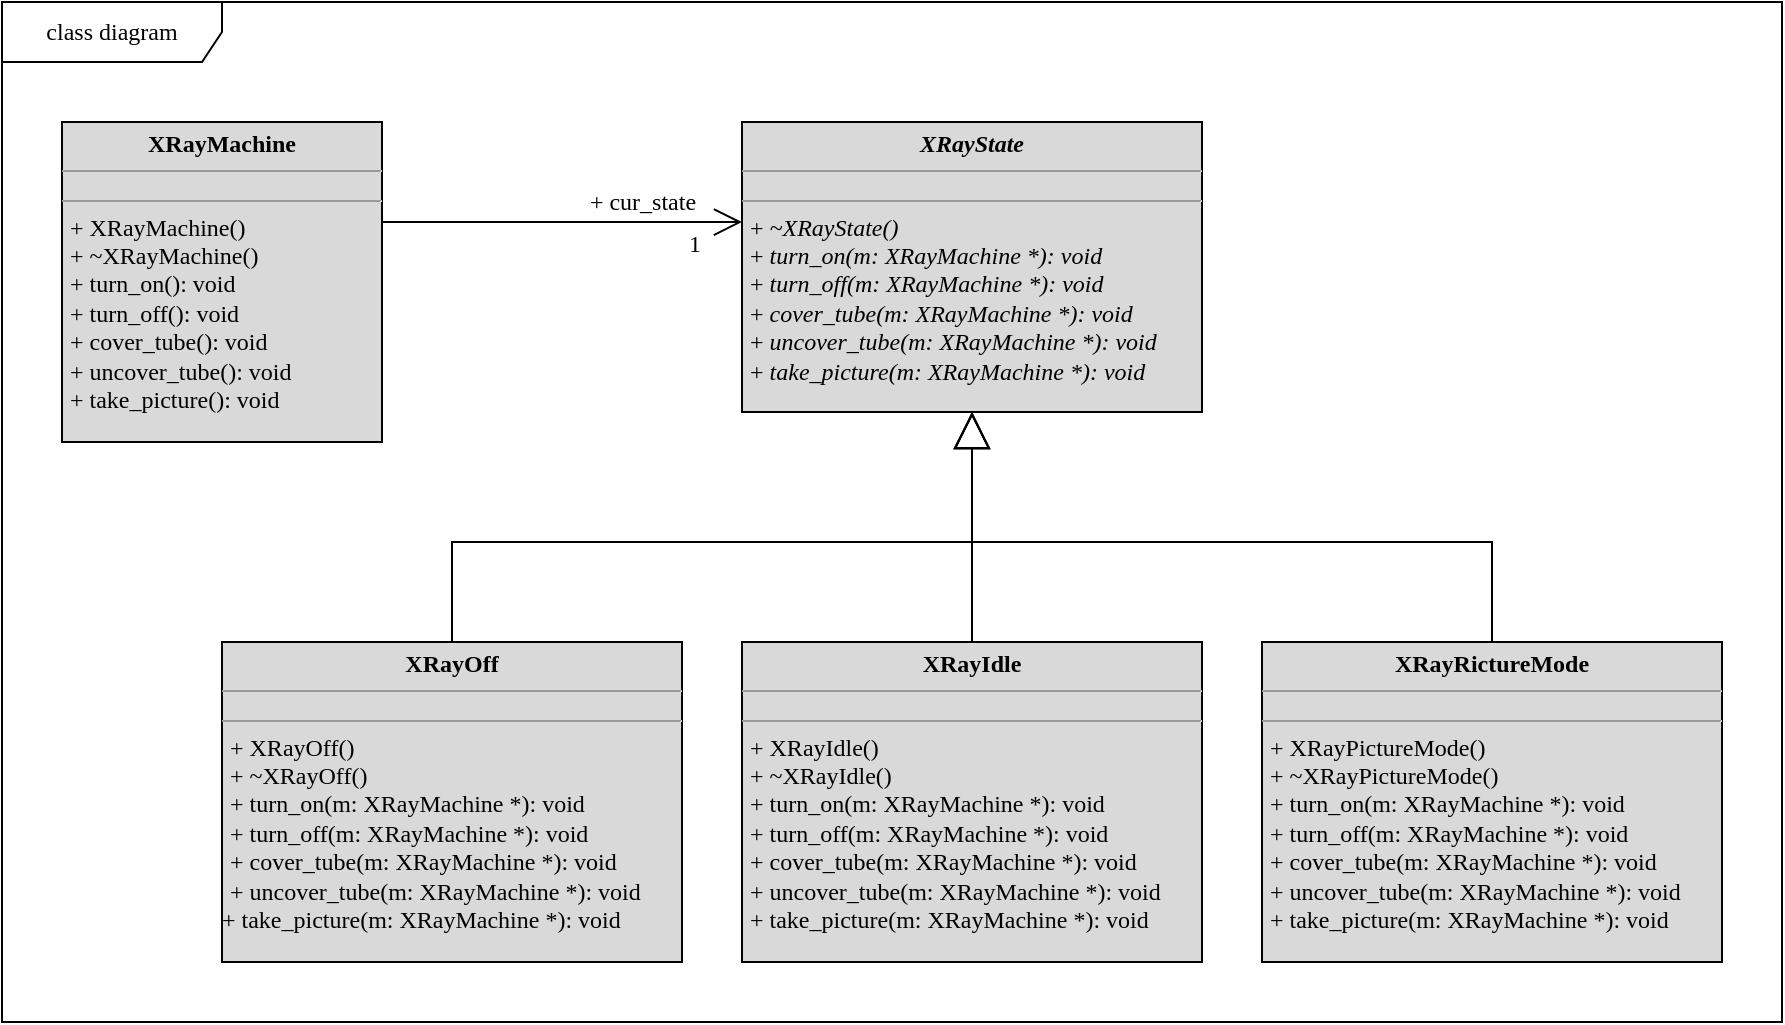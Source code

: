 <mxfile version="12.4.9" type="device"><diagram id="iNnbIr-GNQH2sSU8nPhJ" name="Page-1"><mxGraphModel dx="1170" dy="655" grid="1" gridSize="10" guides="1" tooltips="1" connect="1" arrows="1" fold="1" page="1" pageScale="1" pageWidth="1169" pageHeight="827" math="0" shadow="0" extFonts="IBM Plex Sans^https://fonts.googleapis.com/css?family=IBM+Plex+Sans|IBM Plex Mono^https://fonts.googleapis.com/css?family=IBM+Plex+Mono"><root><mxCell id="0"/><mxCell id="1" parent="0"/><mxCell id="2L0PT9hVQQg2kNEpAI4E-1" value="&lt;font face=&quot;IBM Plex Sans&quot;&gt;class diagram&lt;/font&gt;" style="shape=umlFrame;whiteSpace=wrap;html=1;fontFamily=IBM Plex Mono;FType=g;width=110;height=30;" parent="1" vertex="1"><mxGeometry x="70" y="140" width="890" height="510" as="geometry"/></mxCell><mxCell id="2L0PT9hVQQg2kNEpAI4E-2" value="&lt;p style=&quot;margin: 0px ; margin-top: 4px ; text-align: center&quot;&gt;&lt;font face=&quot;IBM Plex Sans&quot;&gt;&lt;b&gt;XRayMachine&lt;/b&gt;&lt;br&gt;&lt;/font&gt;&lt;/p&gt;&lt;hr size=&quot;1&quot;&gt;&lt;p style=&quot;margin: 0px 0px 0px 4px ; font-size: 1px&quot;&gt;&lt;font style=&quot;font-size: 1px&quot; face=&quot;IBM Plex Sans&quot;&gt;&lt;br&gt;&lt;/font&gt;&lt;/p&gt;&lt;hr size=&quot;1&quot;&gt;&lt;p style=&quot;margin: 0px ; margin-left: 4px&quot;&gt;&lt;font face=&quot;IBM Plex Sans&quot;&gt;+ XRayMachine()&lt;/font&gt;&lt;/p&gt;&lt;p style=&quot;margin: 0px ; margin-left: 4px&quot;&gt;&lt;font face=&quot;IBM Plex Sans&quot;&gt;+ ~XRayMachine()&lt;/font&gt;&lt;/p&gt;&lt;p style=&quot;margin: 0px ; margin-left: 4px&quot;&gt;&lt;font face=&quot;IBM Plex Sans&quot;&gt;+ turn_on(): void&lt;/font&gt;&lt;/p&gt;&lt;p style=&quot;margin: 0px ; margin-left: 4px&quot;&gt;&lt;font face=&quot;IBM Plex Sans&quot;&gt;+ turn_off(): void&lt;/font&gt;&lt;/p&gt;&lt;p style=&quot;margin: 0px ; margin-left: 4px&quot;&gt;&lt;font face=&quot;IBM Plex Sans&quot;&gt;+ cover_tube(): void&lt;/font&gt;&lt;/p&gt;&lt;p style=&quot;margin: 0px ; margin-left: 4px&quot;&gt;&lt;font face=&quot;IBM Plex Sans&quot;&gt;+ uncover_tube(): void&lt;/font&gt;&lt;/p&gt;&lt;p style=&quot;margin: 0px ; margin-left: 4px&quot;&gt;&lt;font face=&quot;IBM Plex Sans&quot;&gt;+ take_picture(): void&lt;br&gt;&lt;/font&gt;&lt;/p&gt;&lt;p style=&quot;margin: 0px ; margin-left: 4px&quot;&gt;&lt;font face=&quot;IBM Plex Sans&quot;&gt;&lt;br&gt;&lt;/font&gt;&lt;/p&gt;" style="verticalAlign=top;align=left;overflow=fill;fontSize=12;fontFamily=Helvetica;html=1;fillColor=#D9D9D9;" parent="1" vertex="1"><mxGeometry x="100" y="200" width="160" height="160" as="geometry"/></mxCell><mxCell id="2L0PT9hVQQg2kNEpAI4E-3" value="&lt;p style=&quot;margin: 0px ; margin-top: 4px ; text-align: center&quot;&gt;&lt;font face=&quot;IBM Plex Sans&quot;&gt;&lt;i&gt;&lt;b&gt;XRayState&lt;/b&gt;&lt;/i&gt;&lt;br&gt;&lt;/font&gt;&lt;/p&gt;&lt;hr size=&quot;1&quot;&gt;&lt;p style=&quot;margin: 0px 0px 0px 4px ; font-size: 1px&quot;&gt;&lt;font style=&quot;font-size: 1px&quot; face=&quot;IBM Plex Sans&quot;&gt;&lt;br&gt;&lt;/font&gt;&lt;/p&gt;&lt;hr size=&quot;1&quot;&gt;&lt;p style=&quot;margin: 0px ; margin-left: 4px&quot;&gt;&lt;font face=&quot;IBM Plex Sans&quot;&gt;+ &lt;i&gt;~XRayState()&lt;/i&gt;&lt;/font&gt;&lt;/p&gt;&lt;p style=&quot;margin: 0px ; margin-left: 4px&quot;&gt;&lt;font face=&quot;IBM Plex Sans&quot;&gt;+ &lt;i&gt;turn_on(m: XRayMachine *): void&lt;/i&gt;&lt;/font&gt;&lt;/p&gt;&lt;p style=&quot;margin: 0px ; margin-left: 4px&quot;&gt;&lt;font face=&quot;IBM Plex Sans&quot;&gt;+ &lt;i&gt;turn_off(&lt;/i&gt;&lt;/font&gt;&lt;i&gt;&lt;font face=&quot;IBM Plex Sans&quot;&gt;&lt;font face=&quot;IBM Plex Sans&quot;&gt;m: XRayMachine *&lt;/font&gt;): void&lt;/font&gt;&lt;/i&gt;&lt;/p&gt;&lt;p style=&quot;margin: 0px ; margin-left: 4px&quot;&gt;&lt;font face=&quot;IBM Plex Sans&quot;&gt;+ &lt;i&gt;cover_tube(&lt;/i&gt;&lt;/font&gt;&lt;i&gt;&lt;font face=&quot;IBM Plex Sans&quot;&gt;&lt;font face=&quot;IBM Plex Sans&quot;&gt;m: XRayMachine *&lt;/font&gt;): void&lt;/font&gt;&lt;/i&gt;&lt;/p&gt;&lt;p style=&quot;margin: 0px ; margin-left: 4px&quot;&gt;&lt;font face=&quot;IBM Plex Sans&quot;&gt;+ &lt;i&gt;uncover_tube(&lt;/i&gt;&lt;/font&gt;&lt;i&gt;&lt;font face=&quot;IBM Plex Sans&quot;&gt;&lt;font face=&quot;IBM Plex Sans&quot;&gt;m: XRayMachine *&lt;/font&gt;): void&lt;/font&gt;&lt;/i&gt;&lt;/p&gt;&lt;p style=&quot;margin: 0px ; margin-left: 4px&quot;&gt;&lt;font face=&quot;IBM Plex Sans&quot;&gt;+ &lt;i&gt;take_picture(&lt;/i&gt;&lt;/font&gt;&lt;font face=&quot;IBM Plex Sans&quot;&gt;&lt;i&gt;&lt;font face=&quot;IBM Plex Sans&quot;&gt;m: XRayMachine *&lt;/font&gt;): void&lt;/i&gt;&lt;br&gt;&lt;/font&gt;&lt;/p&gt;&lt;p style=&quot;margin: 0px ; margin-left: 4px&quot;&gt;&lt;font face=&quot;IBM Plex Sans&quot;&gt;&lt;br&gt;&lt;/font&gt;&lt;/p&gt;" style="verticalAlign=top;align=left;overflow=fill;fontSize=12;fontFamily=Helvetica;html=1;fillColor=#d9d9d9;" parent="1" vertex="1"><mxGeometry x="440" y="200" width="230" height="145" as="geometry"/></mxCell><mxCell id="2L0PT9hVQQg2kNEpAI4E-4" value="&lt;p style=&quot;margin: 0px ; margin-top: 4px ; text-align: center&quot;&gt;&lt;font face=&quot;IBM Plex Sans&quot;&gt;&lt;b&gt;XRayOff&lt;/b&gt;&lt;br&gt;&lt;/font&gt;&lt;/p&gt;&lt;hr size=&quot;1&quot;&gt;&lt;p style=&quot;margin: 0px 0px 0px 4px ; font-size: 1px&quot;&gt;&lt;font style=&quot;font-size: 1px&quot; face=&quot;IBM Plex Sans&quot;&gt;&lt;br&gt;&lt;/font&gt;&lt;/p&gt;&lt;hr size=&quot;1&quot;&gt;&lt;p style=&quot;margin: 0px ; margin-left: 4px&quot;&gt;&lt;font face=&quot;IBM Plex Sans&quot;&gt;+ XRayOff()&lt;br&gt;&lt;/font&gt;&lt;/p&gt;&lt;p style=&quot;margin: 0px ; margin-left: 4px&quot;&gt;&lt;font face=&quot;IBM Plex Sans&quot;&gt;+ ~XRayOff()&lt;/font&gt;&lt;/p&gt;&lt;p style=&quot;margin: 0px ; margin-left: 4px&quot;&gt;&lt;font face=&quot;IBM Plex Sans&quot;&gt;+ turn_on(m: XRayMachine *): void&lt;/font&gt;&lt;br&gt;&lt;font face=&quot;IBM Plex Sans&quot;&gt;&lt;font face=&quot;IBM Plex Sans&quot;&gt;+ turn_off(m: XRayMachine *): void&lt;/font&gt;&lt;/font&gt;&lt;/p&gt;&lt;p style=&quot;margin: 0px ; margin-left: 4px&quot;&gt;&lt;font face=&quot;IBM Plex Sans&quot;&gt;+ cover_tube(m: XRayMachine *): void&lt;/font&gt;&lt;br&gt;&lt;font face=&quot;IBM Plex Sans&quot;&gt;&lt;font face=&quot;IBM Plex Sans&quot;&gt;+ uncover_tube(m: XRayMachine *): void&lt;/font&gt;&lt;/font&gt;&lt;/p&gt;&lt;font face=&quot;IBM Plex Sans&quot;&gt;+ take_picture(m: XRayMachine *): void&lt;/font&gt;&lt;font face=&quot;IBM Plex Sans&quot;&gt;&lt;/font&gt;&lt;p style=&quot;margin: 0px ; margin-left: 4px&quot;&gt;&lt;font face=&quot;IBM Plex Sans&quot;&gt;&lt;br&gt;&lt;/font&gt;&lt;/p&gt;" style="verticalAlign=top;align=left;overflow=fill;fontSize=12;fontFamily=Helvetica;html=1;fillColor=#D9D9D9;" parent="1" vertex="1"><mxGeometry x="180" y="460" width="230" height="160" as="geometry"/></mxCell><mxCell id="2L0PT9hVQQg2kNEpAI4E-5" value="&lt;p style=&quot;margin: 0px ; margin-top: 4px ; text-align: center&quot;&gt;&lt;font face=&quot;IBM Plex Sans&quot;&gt;&lt;b&gt;XRayIdle&lt;/b&gt;&lt;br&gt;&lt;/font&gt;&lt;/p&gt;&lt;hr size=&quot;1&quot;&gt;&lt;p style=&quot;margin: 0px 0px 0px 4px ; font-size: 1px&quot;&gt;&lt;font style=&quot;font-size: 1px&quot; face=&quot;IBM Plex Sans&quot;&gt;&lt;br&gt;&lt;/font&gt;&lt;/p&gt;&lt;hr size=&quot;1&quot;&gt;&lt;p style=&quot;margin: 0px ; margin-left: 4px&quot;&gt;&lt;font face=&quot;IBM Plex Sans&quot;&gt;+ XRayIdle()&lt;br&gt;&lt;/font&gt;&lt;/p&gt;&lt;p style=&quot;margin: 0px ; margin-left: 4px&quot;&gt;&lt;font face=&quot;IBM Plex Sans&quot;&gt;+ ~XRayIdle()&lt;/font&gt;&lt;br&gt;&lt;font face=&quot;IBM Plex Sans&quot;&gt;&lt;font face=&quot;IBM Plex Sans&quot;&gt;+ turn_on(m: XRayMachine *): void&lt;/font&gt;&lt;/font&gt;&lt;/p&gt;&lt;p style=&quot;margin: 0px ; margin-left: 4px&quot;&gt;&lt;font face=&quot;IBM Plex Sans&quot;&gt;+ turn_off(m: XRayMachine *): void&lt;/font&gt;&lt;/p&gt;&lt;p style=&quot;margin: 0px ; margin-left: 4px&quot;&gt;&lt;font face=&quot;IBM Plex Sans&quot;&gt;+ cover_tube(m: XRayMachine *): void&lt;/font&gt;&lt;br&gt;&lt;font face=&quot;IBM Plex Sans&quot;&gt;&lt;font face=&quot;IBM Plex Sans&quot;&gt;+ uncover_tube(m: XRayMachine *): void&lt;/font&gt;&lt;/font&gt;&lt;font face=&quot;IBM Plex Sans&quot;&gt;&lt;br&gt;&lt;/font&gt;&lt;/p&gt;&lt;p style=&quot;margin: 0px ; margin-left: 4px&quot;&gt;&lt;font face=&quot;IBM Plex Sans&quot;&gt;+ take_picture(m: XRayMachine *): void&lt;/font&gt;&lt;/p&gt;&lt;p style=&quot;margin: 0px ; margin-left: 4px&quot;&gt;&lt;font face=&quot;IBM Plex Sans&quot;&gt;&lt;br&gt;&lt;/font&gt;&lt;/p&gt;" style="verticalAlign=top;align=left;overflow=fill;fontSize=12;fontFamily=Helvetica;html=1;fillColor=#D9D9D9;" parent="1" vertex="1"><mxGeometry x="440" y="460" width="230" height="160" as="geometry"/></mxCell><mxCell id="2L0PT9hVQQg2kNEpAI4E-7" value="&lt;p style=&quot;margin: 0px ; margin-top: 4px ; text-align: center&quot;&gt;&lt;font face=&quot;IBM Plex Sans&quot;&gt;&lt;b&gt;XRayRictureMode&lt;/b&gt;&lt;br&gt;&lt;/font&gt;&lt;/p&gt;&lt;hr size=&quot;1&quot;&gt;&lt;p style=&quot;margin: 0px 0px 0px 4px ; font-size: 1px&quot;&gt;&lt;font style=&quot;font-size: 1px&quot; face=&quot;IBM Plex Sans&quot;&gt;&lt;br&gt;&lt;/font&gt;&lt;/p&gt;&lt;hr size=&quot;1&quot;&gt;&lt;p style=&quot;margin: 0px ; margin-left: 4px&quot;&gt;&lt;font face=&quot;IBM Plex Sans&quot;&gt;+ XRayPictureMode()&lt;br&gt;&lt;/font&gt;&lt;/p&gt;&lt;p style=&quot;margin: 0px ; margin-left: 4px&quot;&gt;&lt;font face=&quot;IBM Plex Sans&quot;&gt;+ ~XRayPictureMode()&lt;/font&gt;&lt;/p&gt;&lt;p style=&quot;margin: 0px ; margin-left: 4px&quot;&gt;&lt;font face=&quot;IBM Plex Sans&quot;&gt;+ turn_on(m: XRayMachine *): void&lt;/font&gt;&lt;/p&gt;&lt;p style=&quot;margin: 0px ; margin-left: 4px&quot;&gt;&lt;font face=&quot;IBM Plex Sans&quot;&gt;+ turn_off(m: XRayMachine *): void&lt;/font&gt;&lt;/p&gt;&lt;p style=&quot;margin: 0px ; margin-left: 4px&quot;&gt;&lt;font face=&quot;IBM Plex Sans&quot;&gt;+ cover_tube(m: XRayMachine *): void&lt;/font&gt;&lt;br&gt;&lt;font face=&quot;IBM Plex Sans&quot;&gt;&lt;font face=&quot;IBM Plex Sans&quot;&gt;+ uncover_tube(m: XRayMachine *): void&lt;/font&gt;&lt;/font&gt;&lt;/p&gt;&lt;p style=&quot;margin: 0px ; margin-left: 4px&quot;&gt;&lt;font face=&quot;IBM Plex Sans&quot;&gt;+ take_picture(m: XRayMachine *): void&lt;br&gt;&lt;/font&gt;&lt;/p&gt;" style="verticalAlign=top;align=left;overflow=fill;fontSize=12;fontFamily=Helvetica;html=1;fillColor=#D9D9D9;" parent="1" vertex="1"><mxGeometry x="700" y="460" width="230" height="160" as="geometry"/></mxCell><mxCell id="2L0PT9hVQQg2kNEpAI4E-8" value="" style="endArrow=block;endSize=16;endFill=0;html=1;entryX=0.5;entryY=1;entryDx=0;entryDy=0;exitX=0.5;exitY=0;exitDx=0;exitDy=0;rounded=0;" parent="1" source="2L0PT9hVQQg2kNEpAI4E-4" target="2L0PT9hVQQg2kNEpAI4E-3" edge="1"><mxGeometry width="160" relative="1" as="geometry"><mxPoint x="260" y="430" as="sourcePoint"/><mxPoint x="420" y="430" as="targetPoint"/><Array as="points"><mxPoint x="295" y="410"/><mxPoint x="555" y="410"/></Array></mxGeometry></mxCell><mxCell id="2L0PT9hVQQg2kNEpAI4E-9" value="" style="endArrow=block;endSize=16;endFill=0;html=1;exitX=0.5;exitY=0;exitDx=0;exitDy=0;entryX=0.5;entryY=1;entryDx=0;entryDy=0;" parent="1" source="2L0PT9hVQQg2kNEpAI4E-5" target="2L0PT9hVQQg2kNEpAI4E-3" edge="1"><mxGeometry width="160" relative="1" as="geometry"><mxPoint x="315.0" y="467.5" as="sourcePoint"/><mxPoint x="565" y="355" as="targetPoint"/></mxGeometry></mxCell><mxCell id="2L0PT9hVQQg2kNEpAI4E-10" value="" style="endArrow=block;endSize=16;endFill=0;html=1;exitX=0.5;exitY=0;exitDx=0;exitDy=0;entryX=0.5;entryY=1;entryDx=0;entryDy=0;rounded=0;" parent="1" source="2L0PT9hVQQg2kNEpAI4E-7" target="2L0PT9hVQQg2kNEpAI4E-3" edge="1"><mxGeometry width="160" relative="1" as="geometry"><mxPoint x="565.0" y="467.5" as="sourcePoint"/><mxPoint x="565.0" y="355" as="targetPoint"/><Array as="points"><mxPoint x="815" y="410"/><mxPoint x="555" y="410"/></Array></mxGeometry></mxCell><mxCell id="2L0PT9hVQQg2kNEpAI4E-13" value="" style="endArrow=open;endFill=1;endSize=12;html=1;entryX=0;entryY=0.345;entryDx=0;entryDy=0;entryPerimeter=0;" parent="1" target="2L0PT9hVQQg2kNEpAI4E-3" edge="1"><mxGeometry width="160" relative="1" as="geometry"><mxPoint x="260" y="250" as="sourcePoint"/><mxPoint x="420" y="250" as="targetPoint"/></mxGeometry></mxCell><mxCell id="2L0PT9hVQQg2kNEpAI4E-14" value="&lt;font&gt;+ cur_state&lt;/font&gt;" style="text;html=1;align=center;verticalAlign=middle;resizable=0;points=[];labelBackgroundColor=#ffffff;fontFamily=IBM Plex Sans;" parent="2L0PT9hVQQg2kNEpAI4E-13" vertex="1" connectable="0"><mxGeometry x="0.167" y="-1" relative="1" as="geometry"><mxPoint x="24.8" y="-11.01" as="offset"/></mxGeometry></mxCell><mxCell id="2L0PT9hVQQg2kNEpAI4E-15" value="1" style="text;html=1;align=center;verticalAlign=middle;resizable=0;points=[];labelBackgroundColor=#ffffff;fontFamily=IBM Plex Sans;" parent="2L0PT9hVQQg2kNEpAI4E-13" vertex="1" connectable="0"><mxGeometry x="0.14" relative="1" as="geometry"><mxPoint x="53.2" y="10.99" as="offset"/></mxGeometry></mxCell></root></mxGraphModel></diagram></mxfile>